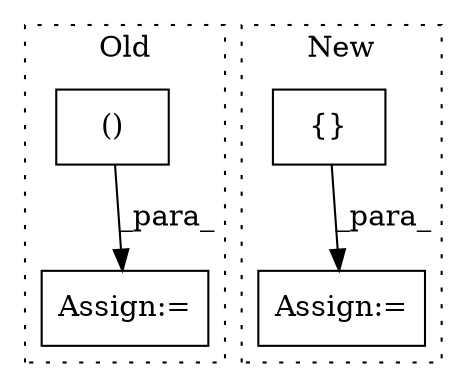 digraph G {
subgraph cluster0 {
1 [label="()" a="54" s="6501" l="3" shape="box"];
4 [label="Assign:=" a="68" s="6443" l="3" shape="box"];
label = "Old";
style="dotted";
}
subgraph cluster1 {
2 [label="{}" a="59" s="4589,4589" l="2,1" shape="box"];
3 [label="Assign:=" a="68" s="4586" l="3" shape="box"];
label = "New";
style="dotted";
}
1 -> 4 [label="_para_"];
2 -> 3 [label="_para_"];
}